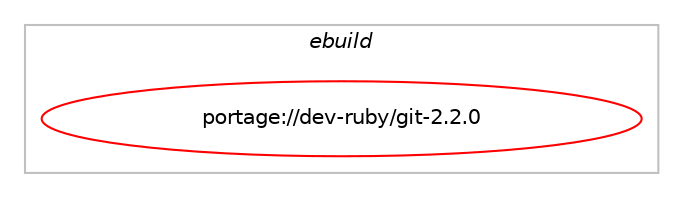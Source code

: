 digraph prolog {

# *************
# Graph options
# *************

newrank=true;
concentrate=true;
compound=true;
graph [rankdir=LR,fontname=Helvetica,fontsize=10,ranksep=1.5];#, ranksep=2.5, nodesep=0.2];
edge  [arrowhead=vee];
node  [fontname=Helvetica,fontsize=10];

# **********
# The ebuild
# **********

subgraph cluster_leftcol {
color=gray;
label=<<i>ebuild</i>>;
id [label="portage://dev-ruby/git-2.2.0", color=red, width=4, href="../dev-ruby/git-2.2.0.svg"];
}

# ****************
# The dependencies
# ****************

subgraph cluster_midcol {
color=gray;
label=<<i>dependencies</i>>;
subgraph cluster_compile {
fillcolor="#eeeeee";
style=filled;
label=<<i>compile</i>>;
# *** BEGIN UNKNOWN DEPENDENCY TYPE (TODO) ***
# id -> equal(use_conditional_group(positive,ruby_targets_ruby31,portage://dev-ruby/git-2.2.0,[package_dependency(portage://dev-ruby/git-2.2.0,install,no,dev-lang,ruby,none,[,,],[slot(3.1)],[])]))
# *** END UNKNOWN DEPENDENCY TYPE (TODO) ***

# *** BEGIN UNKNOWN DEPENDENCY TYPE (TODO) ***
# id -> equal(use_conditional_group(positive,ruby_targets_ruby31,portage://dev-ruby/git-2.2.0,[package_dependency(portage://dev-ruby/git-2.2.0,install,no,virtual,rubygems,none,[,,],[],[use(enable(ruby_targets_ruby31),negative)])]))
# *** END UNKNOWN DEPENDENCY TYPE (TODO) ***

# *** BEGIN UNKNOWN DEPENDENCY TYPE (TODO) ***
# id -> equal(use_conditional_group(positive,ruby_targets_ruby32,portage://dev-ruby/git-2.2.0,[package_dependency(portage://dev-ruby/git-2.2.0,install,no,dev-lang,ruby,none,[,,],[slot(3.2)],[])]))
# *** END UNKNOWN DEPENDENCY TYPE (TODO) ***

# *** BEGIN UNKNOWN DEPENDENCY TYPE (TODO) ***
# id -> equal(use_conditional_group(positive,ruby_targets_ruby32,portage://dev-ruby/git-2.2.0,[package_dependency(portage://dev-ruby/git-2.2.0,install,no,virtual,rubygems,none,[,,],[],[use(enable(ruby_targets_ruby32),negative)])]))
# *** END UNKNOWN DEPENDENCY TYPE (TODO) ***

# *** BEGIN UNKNOWN DEPENDENCY TYPE (TODO) ***
# id -> equal(use_conditional_group(positive,ruby_targets_ruby33,portage://dev-ruby/git-2.2.0,[package_dependency(portage://dev-ruby/git-2.2.0,install,no,dev-lang,ruby,none,[,,],[slot(3.3)],[])]))
# *** END UNKNOWN DEPENDENCY TYPE (TODO) ***

# *** BEGIN UNKNOWN DEPENDENCY TYPE (TODO) ***
# id -> equal(use_conditional_group(positive,ruby_targets_ruby33,portage://dev-ruby/git-2.2.0,[package_dependency(portage://dev-ruby/git-2.2.0,install,no,virtual,rubygems,none,[,,],[],[use(enable(ruby_targets_ruby33),negative)])]))
# *** END UNKNOWN DEPENDENCY TYPE (TODO) ***

# *** BEGIN UNKNOWN DEPENDENCY TYPE (TODO) ***
# id -> equal(use_conditional_group(positive,test,portage://dev-ruby/git-2.2.0,[package_dependency(portage://dev-ruby/git-2.2.0,install,no,dev-vcs,git,greaterequal,[1.6.0.0,,,1.6.0.0],[],[]),package_dependency(portage://dev-ruby/git-2.2.0,install,no,net-misc,openssh,none,[,,],[],[]),package_dependency(portage://dev-ruby/git-2.2.0,install,no,app-arch,tar,none,[,,],[],[])]))
# *** END UNKNOWN DEPENDENCY TYPE (TODO) ***

}
subgraph cluster_compileandrun {
fillcolor="#eeeeee";
style=filled;
label=<<i>compile and run</i>>;
}
subgraph cluster_run {
fillcolor="#eeeeee";
style=filled;
label=<<i>run</i>>;
# *** BEGIN UNKNOWN DEPENDENCY TYPE (TODO) ***
# id -> equal(use_conditional_group(positive,ruby_targets_ruby31,portage://dev-ruby/git-2.2.0,[package_dependency(portage://dev-ruby/git-2.2.0,run,no,dev-lang,ruby,none,[,,],[slot(3.1)],[])]))
# *** END UNKNOWN DEPENDENCY TYPE (TODO) ***

# *** BEGIN UNKNOWN DEPENDENCY TYPE (TODO) ***
# id -> equal(use_conditional_group(positive,ruby_targets_ruby31,portage://dev-ruby/git-2.2.0,[package_dependency(portage://dev-ruby/git-2.2.0,run,no,dev-ruby,activesupport,greaterequal,[5.0,,,5.0],any_different_slot,[use(enable(ruby_targets_ruby31),negative)]),package_dependency(portage://dev-ruby/git-2.2.0,run,no,dev-ruby,addressable,greaterequal,[2.8,,,2.8],[slot(0)],[use(enable(ruby_targets_ruby31),negative)]),package_dependency(portage://dev-ruby/git-2.2.0,run,no,dev-ruby,process_executer,greaterequal,[1.1,,,1.1],[slot(1)],[use(enable(ruby_targets_ruby31),negative)]),package_dependency(portage://dev-ruby/git-2.2.0,run,no,dev-ruby,rchardet,greaterequal,[1.8,,,1.8],[slot(1)],[use(enable(ruby_targets_ruby31),negative)])]))
# *** END UNKNOWN DEPENDENCY TYPE (TODO) ***

# *** BEGIN UNKNOWN DEPENDENCY TYPE (TODO) ***
# id -> equal(use_conditional_group(positive,ruby_targets_ruby31,portage://dev-ruby/git-2.2.0,[package_dependency(portage://dev-ruby/git-2.2.0,run,no,virtual,rubygems,none,[,,],[],[use(enable(ruby_targets_ruby31),negative)])]))
# *** END UNKNOWN DEPENDENCY TYPE (TODO) ***

# *** BEGIN UNKNOWN DEPENDENCY TYPE (TODO) ***
# id -> equal(use_conditional_group(positive,ruby_targets_ruby32,portage://dev-ruby/git-2.2.0,[package_dependency(portage://dev-ruby/git-2.2.0,run,no,dev-lang,ruby,none,[,,],[slot(3.2)],[])]))
# *** END UNKNOWN DEPENDENCY TYPE (TODO) ***

# *** BEGIN UNKNOWN DEPENDENCY TYPE (TODO) ***
# id -> equal(use_conditional_group(positive,ruby_targets_ruby32,portage://dev-ruby/git-2.2.0,[package_dependency(portage://dev-ruby/git-2.2.0,run,no,dev-ruby,activesupport,greaterequal,[5.0,,,5.0],any_different_slot,[use(enable(ruby_targets_ruby32),negative)]),package_dependency(portage://dev-ruby/git-2.2.0,run,no,dev-ruby,addressable,greaterequal,[2.8,,,2.8],[slot(0)],[use(enable(ruby_targets_ruby32),negative)]),package_dependency(portage://dev-ruby/git-2.2.0,run,no,dev-ruby,process_executer,greaterequal,[1.1,,,1.1],[slot(1)],[use(enable(ruby_targets_ruby32),negative)]),package_dependency(portage://dev-ruby/git-2.2.0,run,no,dev-ruby,rchardet,greaterequal,[1.8,,,1.8],[slot(1)],[use(enable(ruby_targets_ruby32),negative)])]))
# *** END UNKNOWN DEPENDENCY TYPE (TODO) ***

# *** BEGIN UNKNOWN DEPENDENCY TYPE (TODO) ***
# id -> equal(use_conditional_group(positive,ruby_targets_ruby32,portage://dev-ruby/git-2.2.0,[package_dependency(portage://dev-ruby/git-2.2.0,run,no,virtual,rubygems,none,[,,],[],[use(enable(ruby_targets_ruby32),negative)])]))
# *** END UNKNOWN DEPENDENCY TYPE (TODO) ***

# *** BEGIN UNKNOWN DEPENDENCY TYPE (TODO) ***
# id -> equal(use_conditional_group(positive,ruby_targets_ruby33,portage://dev-ruby/git-2.2.0,[package_dependency(portage://dev-ruby/git-2.2.0,run,no,dev-lang,ruby,none,[,,],[slot(3.3)],[])]))
# *** END UNKNOWN DEPENDENCY TYPE (TODO) ***

# *** BEGIN UNKNOWN DEPENDENCY TYPE (TODO) ***
# id -> equal(use_conditional_group(positive,ruby_targets_ruby33,portage://dev-ruby/git-2.2.0,[package_dependency(portage://dev-ruby/git-2.2.0,run,no,dev-ruby,activesupport,greaterequal,[5.0,,,5.0],any_different_slot,[use(enable(ruby_targets_ruby33),negative)]),package_dependency(portage://dev-ruby/git-2.2.0,run,no,dev-ruby,addressable,greaterequal,[2.8,,,2.8],[slot(0)],[use(enable(ruby_targets_ruby33),negative)]),package_dependency(portage://dev-ruby/git-2.2.0,run,no,dev-ruby,process_executer,greaterequal,[1.1,,,1.1],[slot(1)],[use(enable(ruby_targets_ruby33),negative)]),package_dependency(portage://dev-ruby/git-2.2.0,run,no,dev-ruby,rchardet,greaterequal,[1.8,,,1.8],[slot(1)],[use(enable(ruby_targets_ruby33),negative)])]))
# *** END UNKNOWN DEPENDENCY TYPE (TODO) ***

# *** BEGIN UNKNOWN DEPENDENCY TYPE (TODO) ***
# id -> equal(use_conditional_group(positive,ruby_targets_ruby33,portage://dev-ruby/git-2.2.0,[package_dependency(portage://dev-ruby/git-2.2.0,run,no,virtual,rubygems,none,[,,],[],[use(enable(ruby_targets_ruby33),negative)])]))
# *** END UNKNOWN DEPENDENCY TYPE (TODO) ***

# *** BEGIN UNKNOWN DEPENDENCY TYPE (TODO) ***
# id -> equal(package_dependency(portage://dev-ruby/git-2.2.0,run,no,dev-vcs,git,greaterequal,[1.6.0.0,,,1.6.0.0],[],[]))
# *** END UNKNOWN DEPENDENCY TYPE (TODO) ***

}
}

# **************
# The candidates
# **************

subgraph cluster_choices {
rank=same;
color=gray;
label=<<i>candidates</i>>;

}

}
